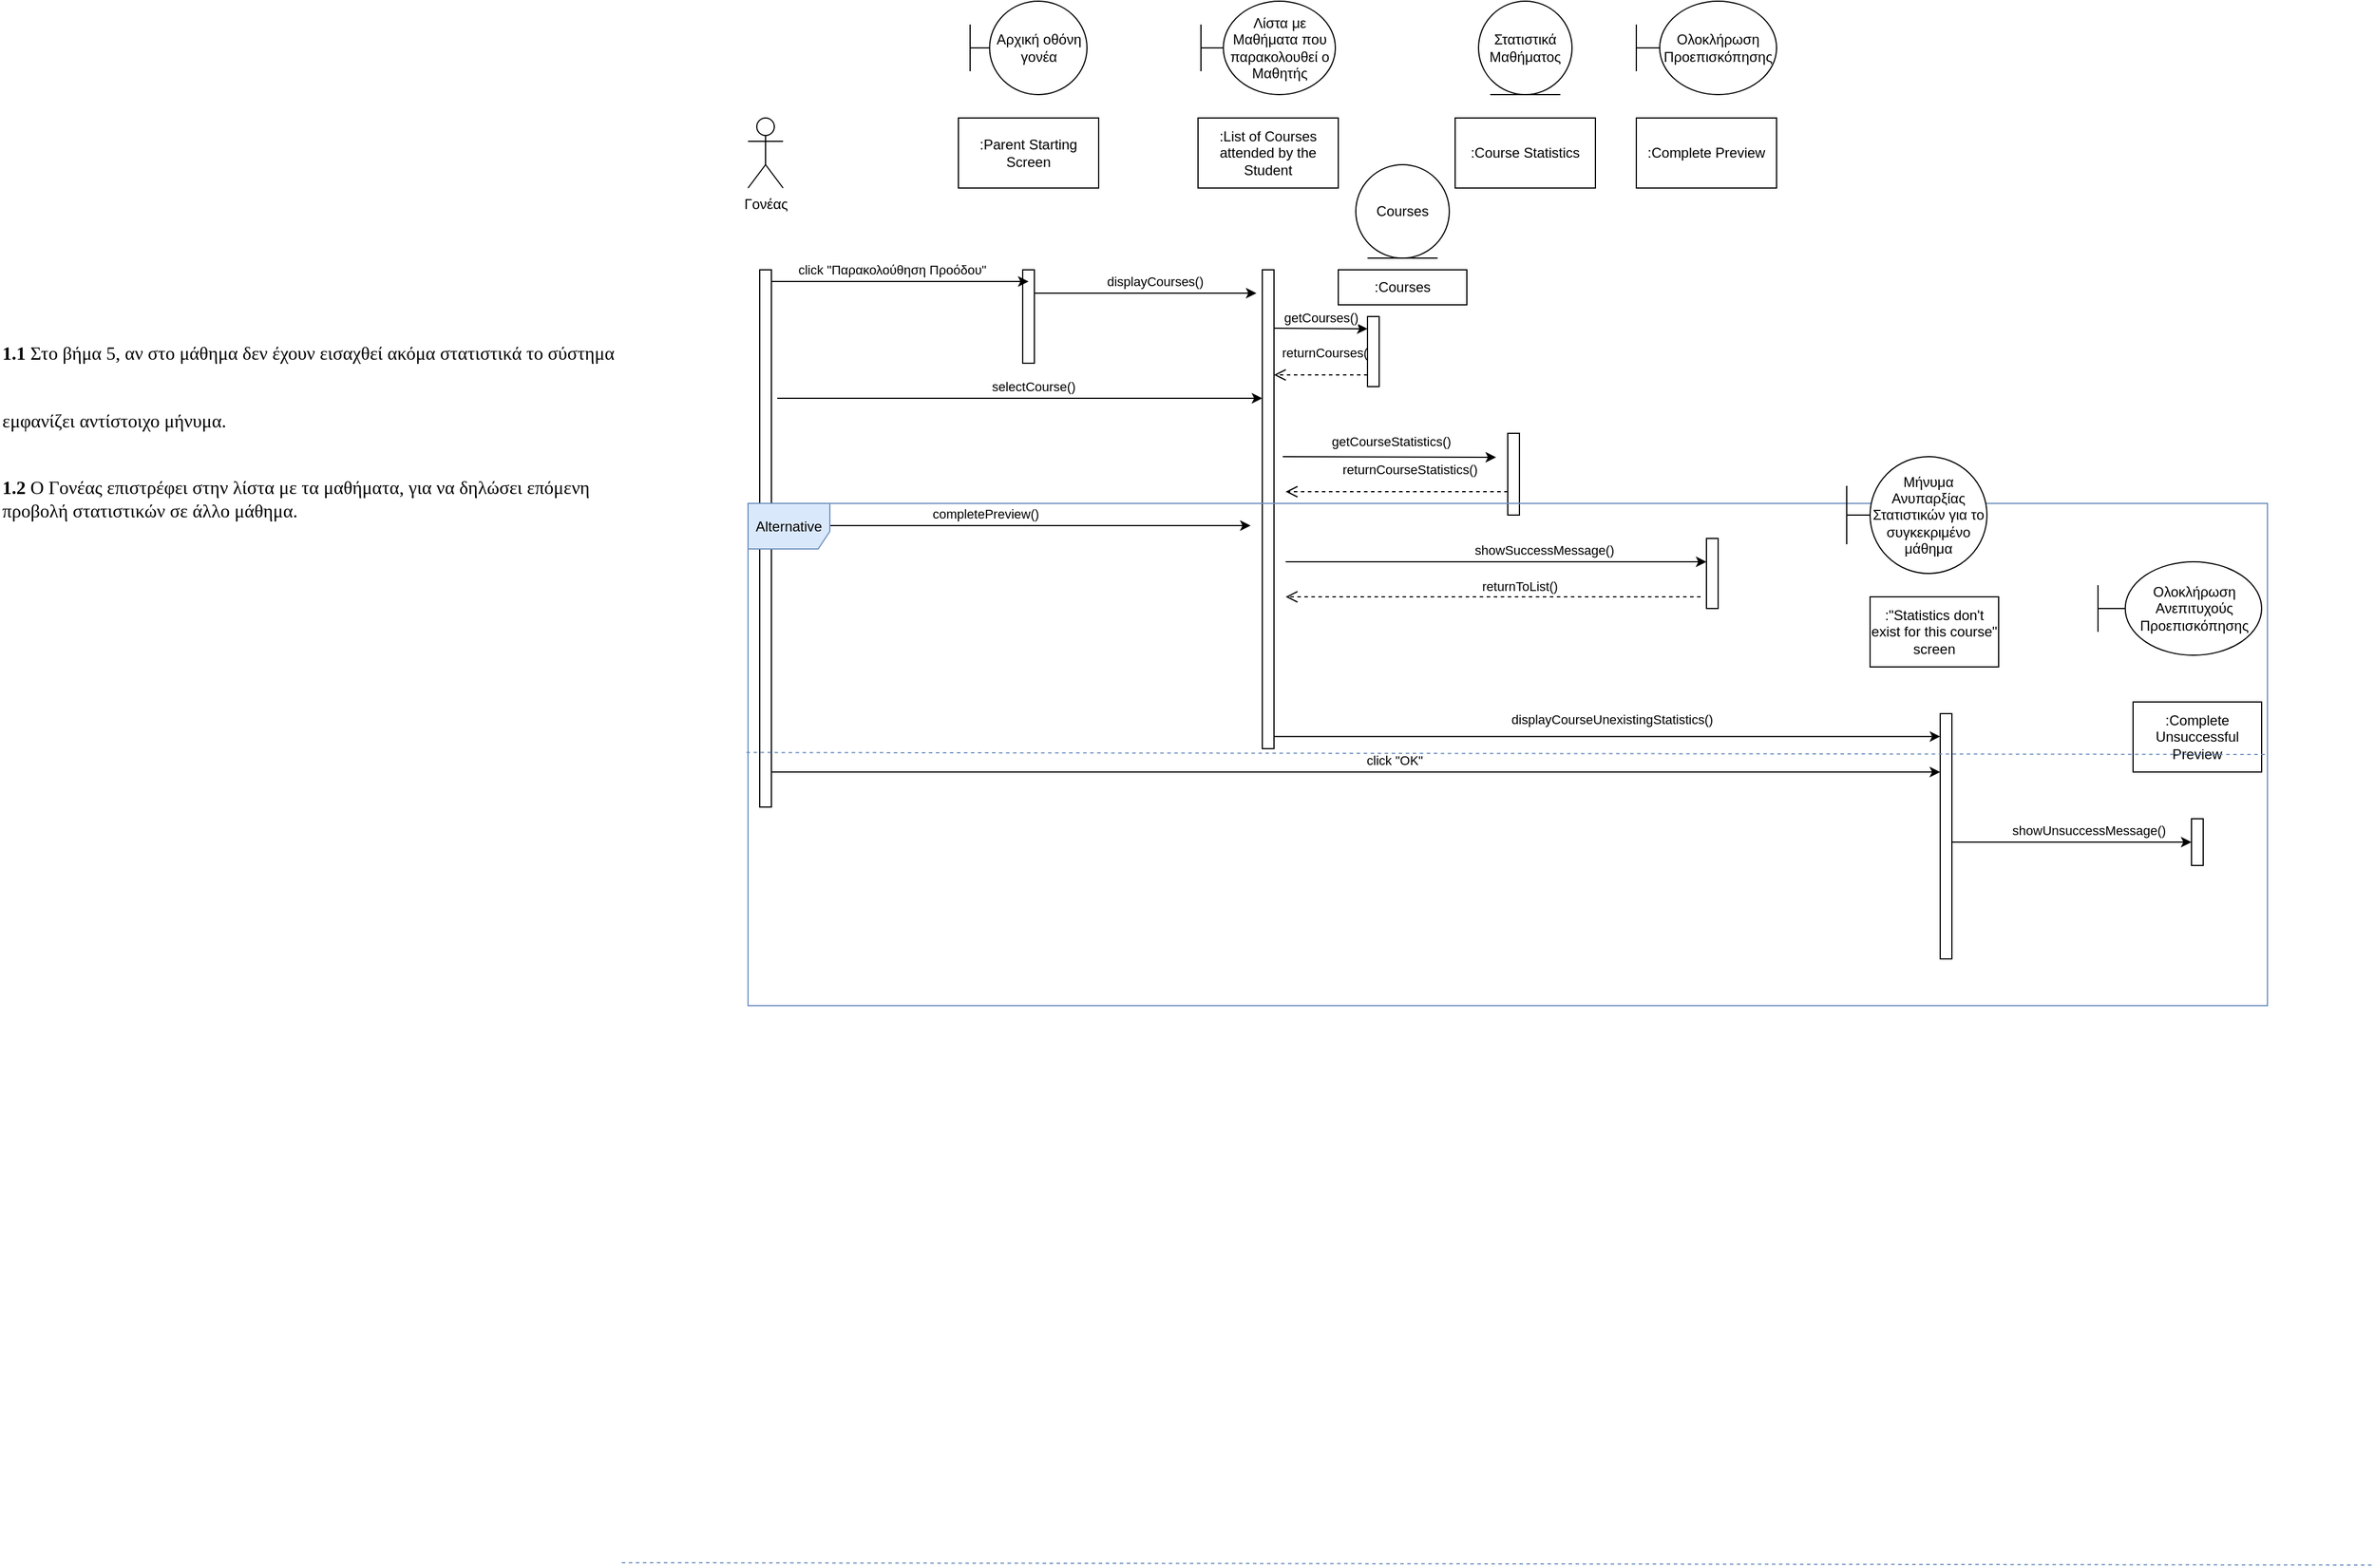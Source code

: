 <mxfile version="21.2.9" type="device">
  <diagram name="Page-1" id="2YBvvXClWsGukQMizWep">
    <mxGraphModel dx="3856" dy="3035" grid="1" gridSize="10" guides="1" tooltips="1" connect="1" arrows="1" fold="1" page="1" pageScale="1" pageWidth="850" pageHeight="1100" math="0" shadow="0">
      <root>
        <mxCell id="0" />
        <mxCell id="1" parent="0" />
        <mxCell id="X4Or_-CTehJWZhnpmye0-1" value="Γονέας" style="shape=umlActor;verticalLabelPosition=bottom;verticalAlign=top;html=1;" parent="1" vertex="1">
          <mxGeometry x="-1590" y="-1970" width="30" height="60" as="geometry" />
        </mxCell>
        <mxCell id="X4Or_-CTehJWZhnpmye0-2" value="" style="html=1;points=[];perimeter=orthogonalPerimeter;outlineConnect=0;targetShapes=umlLifeline;portConstraint=eastwest;newEdgeStyle={&quot;edgeStyle&quot;:&quot;elbowEdgeStyle&quot;,&quot;elbow&quot;:&quot;vertical&quot;,&quot;curved&quot;:0,&quot;rounded&quot;:0};" parent="1" vertex="1">
          <mxGeometry x="-1580" y="-1840" width="10" height="460" as="geometry" />
        </mxCell>
        <mxCell id="X4Or_-CTehJWZhnpmye0-3" value="Λίστα με Μαθήματα που παρακολουθεί ο Μαθητής" style="shape=umlBoundary;whiteSpace=wrap;html=1;" parent="1" vertex="1">
          <mxGeometry x="-1202.5" y="-2070" width="115" height="80" as="geometry" />
        </mxCell>
        <mxCell id="X4Or_-CTehJWZhnpmye0-4" value=":Parent Starting Screen" style="rounded=0;whiteSpace=wrap;html=1;" parent="1" vertex="1">
          <mxGeometry x="-1410" y="-1970" width="120" height="60" as="geometry" />
        </mxCell>
        <mxCell id="X4Or_-CTehJWZhnpmye0-5" value="Αρχική οθόνη γονέα" style="shape=umlBoundary;whiteSpace=wrap;html=1;" parent="1" vertex="1">
          <mxGeometry x="-1400" y="-2070" width="100" height="80" as="geometry" />
        </mxCell>
        <mxCell id="X4Or_-CTehJWZhnpmye0-6" value=":List of Courses attended by the Student" style="rounded=0;whiteSpace=wrap;html=1;" parent="1" vertex="1">
          <mxGeometry x="-1205" y="-1970" width="120" height="60" as="geometry" />
        </mxCell>
        <mxCell id="X4Or_-CTehJWZhnpmye0-8" value="" style="html=1;points=[];perimeter=orthogonalPerimeter;outlineConnect=0;targetShapes=umlLifeline;portConstraint=eastwest;newEdgeStyle={&quot;edgeStyle&quot;:&quot;elbowEdgeStyle&quot;,&quot;elbow&quot;:&quot;vertical&quot;,&quot;curved&quot;:0,&quot;rounded&quot;:0};" parent="1" vertex="1">
          <mxGeometry x="-1355" y="-1840" width="10" height="80" as="geometry" />
        </mxCell>
        <mxCell id="X4Or_-CTehJWZhnpmye0-9" value="Ολοκλήρωση Προεπισκόπησης" style="shape=umlBoundary;whiteSpace=wrap;html=1;" parent="1" vertex="1">
          <mxGeometry x="-830" y="-2070" width="120" height="80" as="geometry" />
        </mxCell>
        <mxCell id="X4Or_-CTehJWZhnpmye0-11" value="" style="html=1;points=[];perimeter=orthogonalPerimeter;outlineConnect=0;targetShapes=umlLifeline;portConstraint=eastwest;newEdgeStyle={&quot;edgeStyle&quot;:&quot;elbowEdgeStyle&quot;,&quot;elbow&quot;:&quot;vertical&quot;,&quot;curved&quot;:0,&quot;rounded&quot;:0};" parent="1" vertex="1">
          <mxGeometry x="-1150" y="-1840" width="10" height="410" as="geometry" />
        </mxCell>
        <mxCell id="X4Or_-CTehJWZhnpmye0-12" value="" style="endArrow=classic;html=1;rounded=0;entryX=0.5;entryY=0.125;entryDx=0;entryDy=0;entryPerimeter=0;" parent="1" source="X4Or_-CTehJWZhnpmye0-2" target="X4Or_-CTehJWZhnpmye0-8" edge="1">
          <mxGeometry width="50" height="50" relative="1" as="geometry">
            <mxPoint x="-1540" y="-1810" as="sourcePoint" />
            <mxPoint x="-1480" y="-1840" as="targetPoint" />
          </mxGeometry>
        </mxCell>
        <mxCell id="X4Or_-CTehJWZhnpmye0-13" value="click &quot;Παρακολούθηση Προόδου&quot;" style="edgeLabel;html=1;align=center;verticalAlign=middle;resizable=0;points=[];" parent="X4Or_-CTehJWZhnpmye0-12" vertex="1" connectable="0">
          <mxGeometry x="0.187" y="-2" relative="1" as="geometry">
            <mxPoint x="-28" y="-12" as="offset" />
          </mxGeometry>
        </mxCell>
        <mxCell id="X4Or_-CTehJWZhnpmye0-14" value="" style="html=1;points=[];perimeter=orthogonalPerimeter;outlineConnect=0;targetShapes=umlLifeline;portConstraint=eastwest;newEdgeStyle={&quot;edgeStyle&quot;:&quot;elbowEdgeStyle&quot;,&quot;elbow&quot;:&quot;vertical&quot;,&quot;curved&quot;:0,&quot;rounded&quot;:0};" parent="1" vertex="1">
          <mxGeometry x="-940" y="-1700" width="10" height="70" as="geometry" />
        </mxCell>
        <mxCell id="X4Or_-CTehJWZhnpmye0-15" value="" style="endArrow=classic;html=1;rounded=0;" parent="1" edge="1">
          <mxGeometry width="50" height="50" relative="1" as="geometry">
            <mxPoint x="-1345" y="-1820" as="sourcePoint" />
            <mxPoint x="-1155" y="-1820" as="targetPoint" />
          </mxGeometry>
        </mxCell>
        <mxCell id="X4Or_-CTehJWZhnpmye0-16" value="displayCourses()" style="edgeLabel;html=1;align=center;verticalAlign=middle;resizable=0;points=[];" parent="X4Or_-CTehJWZhnpmye0-15" vertex="1" connectable="0">
          <mxGeometry x="0.259" y="3" relative="1" as="geometry">
            <mxPoint x="-17" y="-7" as="offset" />
          </mxGeometry>
        </mxCell>
        <mxCell id="X4Or_-CTehJWZhnpmye0-17" value="" style="endArrow=classic;html=1;rounded=0;" parent="1" edge="1">
          <mxGeometry width="50" height="50" relative="1" as="geometry">
            <mxPoint x="-1140" y="-1790" as="sourcePoint" />
            <mxPoint x="-1060" y="-1789.5" as="targetPoint" />
          </mxGeometry>
        </mxCell>
        <mxCell id="X4Or_-CTehJWZhnpmye0-18" value="getCourses()" style="edgeLabel;html=1;align=center;verticalAlign=middle;resizable=0;points=[];" parent="X4Or_-CTehJWZhnpmye0-17" vertex="1" connectable="0">
          <mxGeometry x="0.344" relative="1" as="geometry">
            <mxPoint x="-14" y="-10" as="offset" />
          </mxGeometry>
        </mxCell>
        <mxCell id="X4Or_-CTehJWZhnpmye0-19" value=":Course Statistics" style="rounded=0;whiteSpace=wrap;html=1;" parent="1" vertex="1">
          <mxGeometry x="-985" y="-1970" width="120" height="60" as="geometry" />
        </mxCell>
        <mxCell id="X4Or_-CTehJWZhnpmye0-21" value="" style="endArrow=classic;html=1;rounded=0;" parent="1" edge="1">
          <mxGeometry width="50" height="50" relative="1" as="geometry">
            <mxPoint x="-1565" y="-1730" as="sourcePoint" />
            <mxPoint x="-1150" y="-1730" as="targetPoint" />
          </mxGeometry>
        </mxCell>
        <mxCell id="X4Or_-CTehJWZhnpmye0-22" value="selectCourse()" style="edgeLabel;html=1;align=center;verticalAlign=middle;resizable=0;points=[];" parent="X4Or_-CTehJWZhnpmye0-21" vertex="1" connectable="0">
          <mxGeometry x="0.187" y="-2" relative="1" as="geometry">
            <mxPoint x="-28" y="-12" as="offset" />
          </mxGeometry>
        </mxCell>
        <mxCell id="X4Or_-CTehJWZhnpmye0-24" value="" style="endArrow=classic;html=1;rounded=0;" parent="1" edge="1">
          <mxGeometry width="50" height="50" relative="1" as="geometry">
            <mxPoint x="-1132.5" y="-1680" as="sourcePoint" />
            <mxPoint x="-950" y="-1679.5" as="targetPoint" />
          </mxGeometry>
        </mxCell>
        <mxCell id="X4Or_-CTehJWZhnpmye0-25" value="getCourseStatistics()" style="edgeLabel;html=1;align=center;verticalAlign=middle;resizable=0;points=[];" parent="X4Or_-CTehJWZhnpmye0-24" vertex="1" connectable="0">
          <mxGeometry x="0.292" relative="1" as="geometry">
            <mxPoint x="-26" y="-14" as="offset" />
          </mxGeometry>
        </mxCell>
        <mxCell id="X4Or_-CTehJWZhnpmye0-30" value="" style="endArrow=classic;html=1;rounded=0;" parent="1" edge="1">
          <mxGeometry width="50" height="50" relative="1" as="geometry">
            <mxPoint x="-1570" y="-1621" as="sourcePoint" />
            <mxPoint x="-1160" y="-1621" as="targetPoint" />
          </mxGeometry>
        </mxCell>
        <mxCell id="X4Or_-CTehJWZhnpmye0-31" value="completePreview()" style="edgeLabel;html=1;align=center;verticalAlign=middle;resizable=0;points=[];" parent="X4Or_-CTehJWZhnpmye0-30" vertex="1" connectable="0">
          <mxGeometry x="0.187" y="-2" relative="1" as="geometry">
            <mxPoint x="-61" y="-12" as="offset" />
          </mxGeometry>
        </mxCell>
        <mxCell id="X4Or_-CTehJWZhnpmye0-32" value="Στατιστικά Μαθήματος" style="ellipse;shape=umlEntity;whiteSpace=wrap;html=1;" parent="1" vertex="1">
          <mxGeometry x="-965" y="-2070" width="80" height="80" as="geometry" />
        </mxCell>
        <mxCell id="X4Or_-CTehJWZhnpmye0-33" value=":Complete Preview" style="rounded=0;whiteSpace=wrap;html=1;" parent="1" vertex="1">
          <mxGeometry x="-830" y="-1970" width="120" height="60" as="geometry" />
        </mxCell>
        <mxCell id="X4Or_-CTehJWZhnpmye0-38" value="" style="html=1;points=[];perimeter=orthogonalPerimeter;outlineConnect=0;targetShapes=umlLifeline;portConstraint=eastwest;newEdgeStyle={&quot;edgeStyle&quot;:&quot;elbowEdgeStyle&quot;,&quot;elbow&quot;:&quot;vertical&quot;,&quot;curved&quot;:0,&quot;rounded&quot;:0};" parent="1" vertex="1">
          <mxGeometry x="-770" y="-1610" width="10" height="60" as="geometry" />
        </mxCell>
        <mxCell id="bFteDbxGEWxdoh9k_PVV-3" value="returnCourses()" style="html=1;verticalAlign=bottom;endArrow=open;dashed=1;endSize=8;edgeStyle=elbowEdgeStyle;elbow=vertical;curved=0;rounded=0;" parent="1" edge="1">
          <mxGeometry x="-0.111" y="-10" relative="1" as="geometry">
            <mxPoint x="-1060" y="-1750" as="sourcePoint" />
            <mxPoint x="-1140" y="-1750" as="targetPoint" />
            <Array as="points">
              <mxPoint x="-1080" y="-1750" />
              <mxPoint x="-1060" y="-1760" />
            </Array>
            <mxPoint as="offset" />
          </mxGeometry>
        </mxCell>
        <mxCell id="bFteDbxGEWxdoh9k_PVV-4" value="" style="endArrow=classic;html=1;rounded=0;" parent="1" edge="1" target="X4Or_-CTehJWZhnpmye0-38">
          <mxGeometry width="50" height="50" relative="1" as="geometry">
            <mxPoint x="-1130" y="-1590" as="sourcePoint" />
            <mxPoint x="-780" y="-1590" as="targetPoint" />
          </mxGeometry>
        </mxCell>
        <mxCell id="bFteDbxGEWxdoh9k_PVV-5" value="showSuccessMessage()" style="edgeLabel;html=1;align=center;verticalAlign=middle;resizable=0;points=[];" parent="bFteDbxGEWxdoh9k_PVV-4" vertex="1" connectable="0">
          <mxGeometry x="0.344" relative="1" as="geometry">
            <mxPoint x="-21" y="-10" as="offset" />
          </mxGeometry>
        </mxCell>
        <mxCell id="bFteDbxGEWxdoh9k_PVV-7" value="" style="endArrow=none;dashed=1;html=1;rounded=0;exitX=-0.002;exitY=0.445;exitDx=0;exitDy=0;exitPerimeter=0;entryX=1.003;entryY=0.449;entryDx=0;entryDy=0;entryPerimeter=0;fillColor=#dae8fc;strokeColor=#6c8ebf;" parent="1" edge="1">
          <mxGeometry width="50" height="50" relative="1" as="geometry">
            <mxPoint x="-1697.98" y="-733.05" as="sourcePoint" />
            <mxPoint x="-200.53" y="-731.01" as="targetPoint" />
          </mxGeometry>
        </mxCell>
        <mxCell id="bFteDbxGEWxdoh9k_PVV-10" value="" style="html=1;points=[];perimeter=orthogonalPerimeter;outlineConnect=0;targetShapes=umlLifeline;portConstraint=eastwest;newEdgeStyle={&quot;edgeStyle&quot;:&quot;elbowEdgeStyle&quot;,&quot;elbow&quot;:&quot;vertical&quot;,&quot;curved&quot;:0,&quot;rounded&quot;:0};" parent="1" vertex="1">
          <mxGeometry x="-570" y="-1460" width="10" height="210" as="geometry" />
        </mxCell>
        <mxCell id="bFteDbxGEWxdoh9k_PVV-11" value="" style="endArrow=classic;html=1;rounded=0;" parent="1" target="bFteDbxGEWxdoh9k_PVV-10" edge="1">
          <mxGeometry width="50" height="50" relative="1" as="geometry">
            <mxPoint x="-1140" y="-1440.43" as="sourcePoint" />
            <mxPoint x="-957.5" y="-1439.93" as="targetPoint" />
          </mxGeometry>
        </mxCell>
        <mxCell id="bFteDbxGEWxdoh9k_PVV-12" value="displayCourseUnexistingStatistics()" style="edgeLabel;html=1;align=center;verticalAlign=middle;resizable=0;points=[];" parent="bFteDbxGEWxdoh9k_PVV-11" vertex="1" connectable="0">
          <mxGeometry x="0.292" relative="1" as="geometry">
            <mxPoint x="-79" y="-15" as="offset" />
          </mxGeometry>
        </mxCell>
        <mxCell id="bFteDbxGEWxdoh9k_PVV-13" value="" style="endArrow=classic;html=1;rounded=0;" parent="1" target="bFteDbxGEWxdoh9k_PVV-10" edge="1">
          <mxGeometry width="50" height="50" relative="1" as="geometry">
            <mxPoint x="-1570" y="-1410" as="sourcePoint" />
            <mxPoint x="-950" y="-1410" as="targetPoint" />
          </mxGeometry>
        </mxCell>
        <mxCell id="bFteDbxGEWxdoh9k_PVV-14" value="click &quot;OK&quot;" style="edgeLabel;html=1;align=center;verticalAlign=middle;resizable=0;points=[];" parent="bFteDbxGEWxdoh9k_PVV-13" vertex="1" connectable="0">
          <mxGeometry x="0.187" y="-2" relative="1" as="geometry">
            <mxPoint x="-61" y="-12" as="offset" />
          </mxGeometry>
        </mxCell>
        <mxCell id="bFteDbxGEWxdoh9k_PVV-15" value="Alternative" style="shape=umlFrame;whiteSpace=wrap;html=1;pointerEvents=0;fillColor=#dae8fc;strokeColor=#6c8ebf;width=70;height=39;" parent="1" vertex="1">
          <mxGeometry x="-1590" y="-1640" width="1300" height="430" as="geometry" />
        </mxCell>
        <mxCell id="bFteDbxGEWxdoh9k_PVV-16" value="Μήνυμα Ανυπαρξίας Στατιστικών για το συγκεκριμένο μάθημα" style="shape=umlBoundary;whiteSpace=wrap;html=1;" parent="1" vertex="1">
          <mxGeometry x="-650" y="-1680" width="120" height="100" as="geometry" />
        </mxCell>
        <mxCell id="bFteDbxGEWxdoh9k_PVV-17" value="Ολοκλήρωση Ανεπιτυχούς Προεπισκόπησης" style="shape=umlBoundary;whiteSpace=wrap;html=1;" parent="1" vertex="1">
          <mxGeometry x="-435" y="-1590" width="140" height="80" as="geometry" />
        </mxCell>
        <mxCell id="bFteDbxGEWxdoh9k_PVV-18" value=":Complete Unsuccessful Preview" style="rounded=0;whiteSpace=wrap;html=1;" parent="1" vertex="1">
          <mxGeometry x="-405" y="-1470" width="110" height="60" as="geometry" />
        </mxCell>
        <mxCell id="bFteDbxGEWxdoh9k_PVV-19" value="" style="endArrow=classic;html=1;rounded=0;" parent="1" target="bFteDbxGEWxdoh9k_PVV-21" edge="1">
          <mxGeometry width="50" height="50" relative="1" as="geometry">
            <mxPoint x="-560" y="-1350" as="sourcePoint" />
            <mxPoint x="-390" y="-1349.92" as="targetPoint" />
          </mxGeometry>
        </mxCell>
        <mxCell id="bFteDbxGEWxdoh9k_PVV-20" value="showUnsuccessMessage()" style="edgeLabel;html=1;align=center;verticalAlign=middle;resizable=0;points=[];" parent="bFteDbxGEWxdoh9k_PVV-19" vertex="1" connectable="0">
          <mxGeometry x="0.344" relative="1" as="geometry">
            <mxPoint x="-21" y="-10" as="offset" />
          </mxGeometry>
        </mxCell>
        <mxCell id="bFteDbxGEWxdoh9k_PVV-21" value="" style="html=1;points=[];perimeter=orthogonalPerimeter;outlineConnect=0;targetShapes=umlLifeline;portConstraint=eastwest;newEdgeStyle={&quot;edgeStyle&quot;:&quot;elbowEdgeStyle&quot;,&quot;elbow&quot;:&quot;vertical&quot;,&quot;curved&quot;:0,&quot;rounded&quot;:0};" parent="1" vertex="1">
          <mxGeometry x="-355" y="-1370" width="10" height="40" as="geometry" />
        </mxCell>
        <mxCell id="bFteDbxGEWxdoh9k_PVV-22" value="" style="endArrow=none;dashed=1;html=1;rounded=0;fillColor=#dae8fc;strokeColor=#6c8ebf;entryX=1;entryY=0.5;entryDx=0;entryDy=0;entryPerimeter=0;exitX=-0.001;exitY=0.496;exitDx=0;exitDy=0;exitPerimeter=0;" parent="1" source="bFteDbxGEWxdoh9k_PVV-15" target="bFteDbxGEWxdoh9k_PVV-15" edge="1">
          <mxGeometry width="50" height="50" relative="1" as="geometry">
            <mxPoint x="-1230" y="-1320" as="sourcePoint" />
            <mxPoint x="-670" y="-1320" as="targetPoint" />
          </mxGeometry>
        </mxCell>
        <mxCell id="bFteDbxGEWxdoh9k_PVV-24" value=":&quot;Statistics don&#39;t exist for this course&quot; screen" style="rounded=0;whiteSpace=wrap;html=1;" parent="1" vertex="1">
          <mxGeometry x="-630" y="-1560" width="110" height="60" as="geometry" />
        </mxCell>
        <mxCell id="Xsc2XHszx8IajezIhbI2-5" value="Courses" style="ellipse;shape=umlEntity;whiteSpace=wrap;html=1;" vertex="1" parent="1">
          <mxGeometry x="-1070" y="-1930" width="80" height="80" as="geometry" />
        </mxCell>
        <mxCell id="Xsc2XHszx8IajezIhbI2-6" value="" style="html=1;points=[];perimeter=orthogonalPerimeter;outlineConnect=0;targetShapes=umlLifeline;portConstraint=eastwest;newEdgeStyle={&quot;edgeStyle&quot;:&quot;elbowEdgeStyle&quot;,&quot;elbow&quot;:&quot;vertical&quot;,&quot;curved&quot;:0,&quot;rounded&quot;:0};" vertex="1" parent="1">
          <mxGeometry x="-1060" y="-1800" width="10" height="60" as="geometry" />
        </mxCell>
        <mxCell id="Xsc2XHszx8IajezIhbI2-8" value=":Courses" style="rounded=0;whiteSpace=wrap;html=1;" vertex="1" parent="1">
          <mxGeometry x="-1085" y="-1840" width="110" height="30" as="geometry" />
        </mxCell>
        <mxCell id="Xsc2XHszx8IajezIhbI2-9" value="returnCourseStatistics()" style="html=1;verticalAlign=bottom;endArrow=open;dashed=1;endSize=8;edgeStyle=elbowEdgeStyle;elbow=vertical;curved=0;rounded=0;" edge="1" parent="1">
          <mxGeometry x="-0.111" y="-10" relative="1" as="geometry">
            <mxPoint x="-940" y="-1650" as="sourcePoint" />
            <mxPoint x="-1130" y="-1650" as="targetPoint" />
            <Array as="points">
              <mxPoint x="-960" y="-1650" />
              <mxPoint x="-940" y="-1660" />
            </Array>
            <mxPoint as="offset" />
          </mxGeometry>
        </mxCell>
        <mxCell id="Xsc2XHszx8IajezIhbI2-11" value="returnToList()" style="html=1;verticalAlign=bottom;endArrow=open;dashed=1;endSize=8;edgeStyle=elbowEdgeStyle;elbow=vertical;curved=0;rounded=0;" edge="1" parent="1">
          <mxGeometry x="-0.127" relative="1" as="geometry">
            <mxPoint x="-775" y="-1560" as="sourcePoint" />
            <mxPoint x="-1130" y="-1560" as="targetPoint" />
            <Array as="points">
              <mxPoint x="-795" y="-1560" />
              <mxPoint x="-775" y="-1570" />
            </Array>
            <mxPoint as="offset" />
          </mxGeometry>
        </mxCell>
        <mxCell id="Xsc2XHszx8IajezIhbI2-12" value="&lt;div title=&quot;Page 17&quot; class=&quot;page&quot;&gt;&#xa;			&lt;div class=&quot;layoutArea&quot;&gt;&#xa;				&lt;div class=&quot;column&quot;&gt;&#xa;					&lt;p&gt;&lt;span style=&quot;font-size: 12.0pt; font-family: &#39;Calibri&#39;; font-weight: 700&quot;&gt;1.1 &lt;/span&gt;&lt;span style=&quot;font-size: 12.0pt; font-family: &#39;Calibri&#39;&quot;&gt;Στο βήμα 5, αν στο μάθημα δεν έχουν εισαχθεί ακόμα στατιστικά το σύστημα&#xa;&lt;/span&gt;&lt;/p&gt;&#xa;					&lt;p&gt;&lt;span style=&quot;font-size: 12.0pt; font-family: &#39;Calibri&#39;&quot;&gt;εμφανίζει αντίστοιχο μήνυμα.&#xa;&lt;/span&gt;&lt;/p&gt;&#xa;					&lt;p&gt;&lt;span style=&quot;font-size: 12.0pt; font-family: &#39;Calibri&#39;; font-weight: 700&quot;&gt;1.2 &lt;/span&gt;&lt;span style=&quot;font-size: 12.0pt; font-family: &#39;Calibri&#39;&quot;&gt;Ο Γονέας επιστρέφει στην λίστα με τα μαθήματα, για να δηλώσει επόμενη&#xa;προβολή στατιστικών σε άλλο μάθημα.&#xa;&lt;/span&gt;&lt;/p&gt;&#xa;				&lt;/div&gt;&#xa;			&lt;/div&gt;&#xa;		&lt;/div&gt;" style="text;whiteSpace=wrap;html=1;" vertex="1" parent="1">
          <mxGeometry x="-2230" y="-1840" width="560" height="330" as="geometry" />
        </mxCell>
      </root>
    </mxGraphModel>
  </diagram>
</mxfile>
